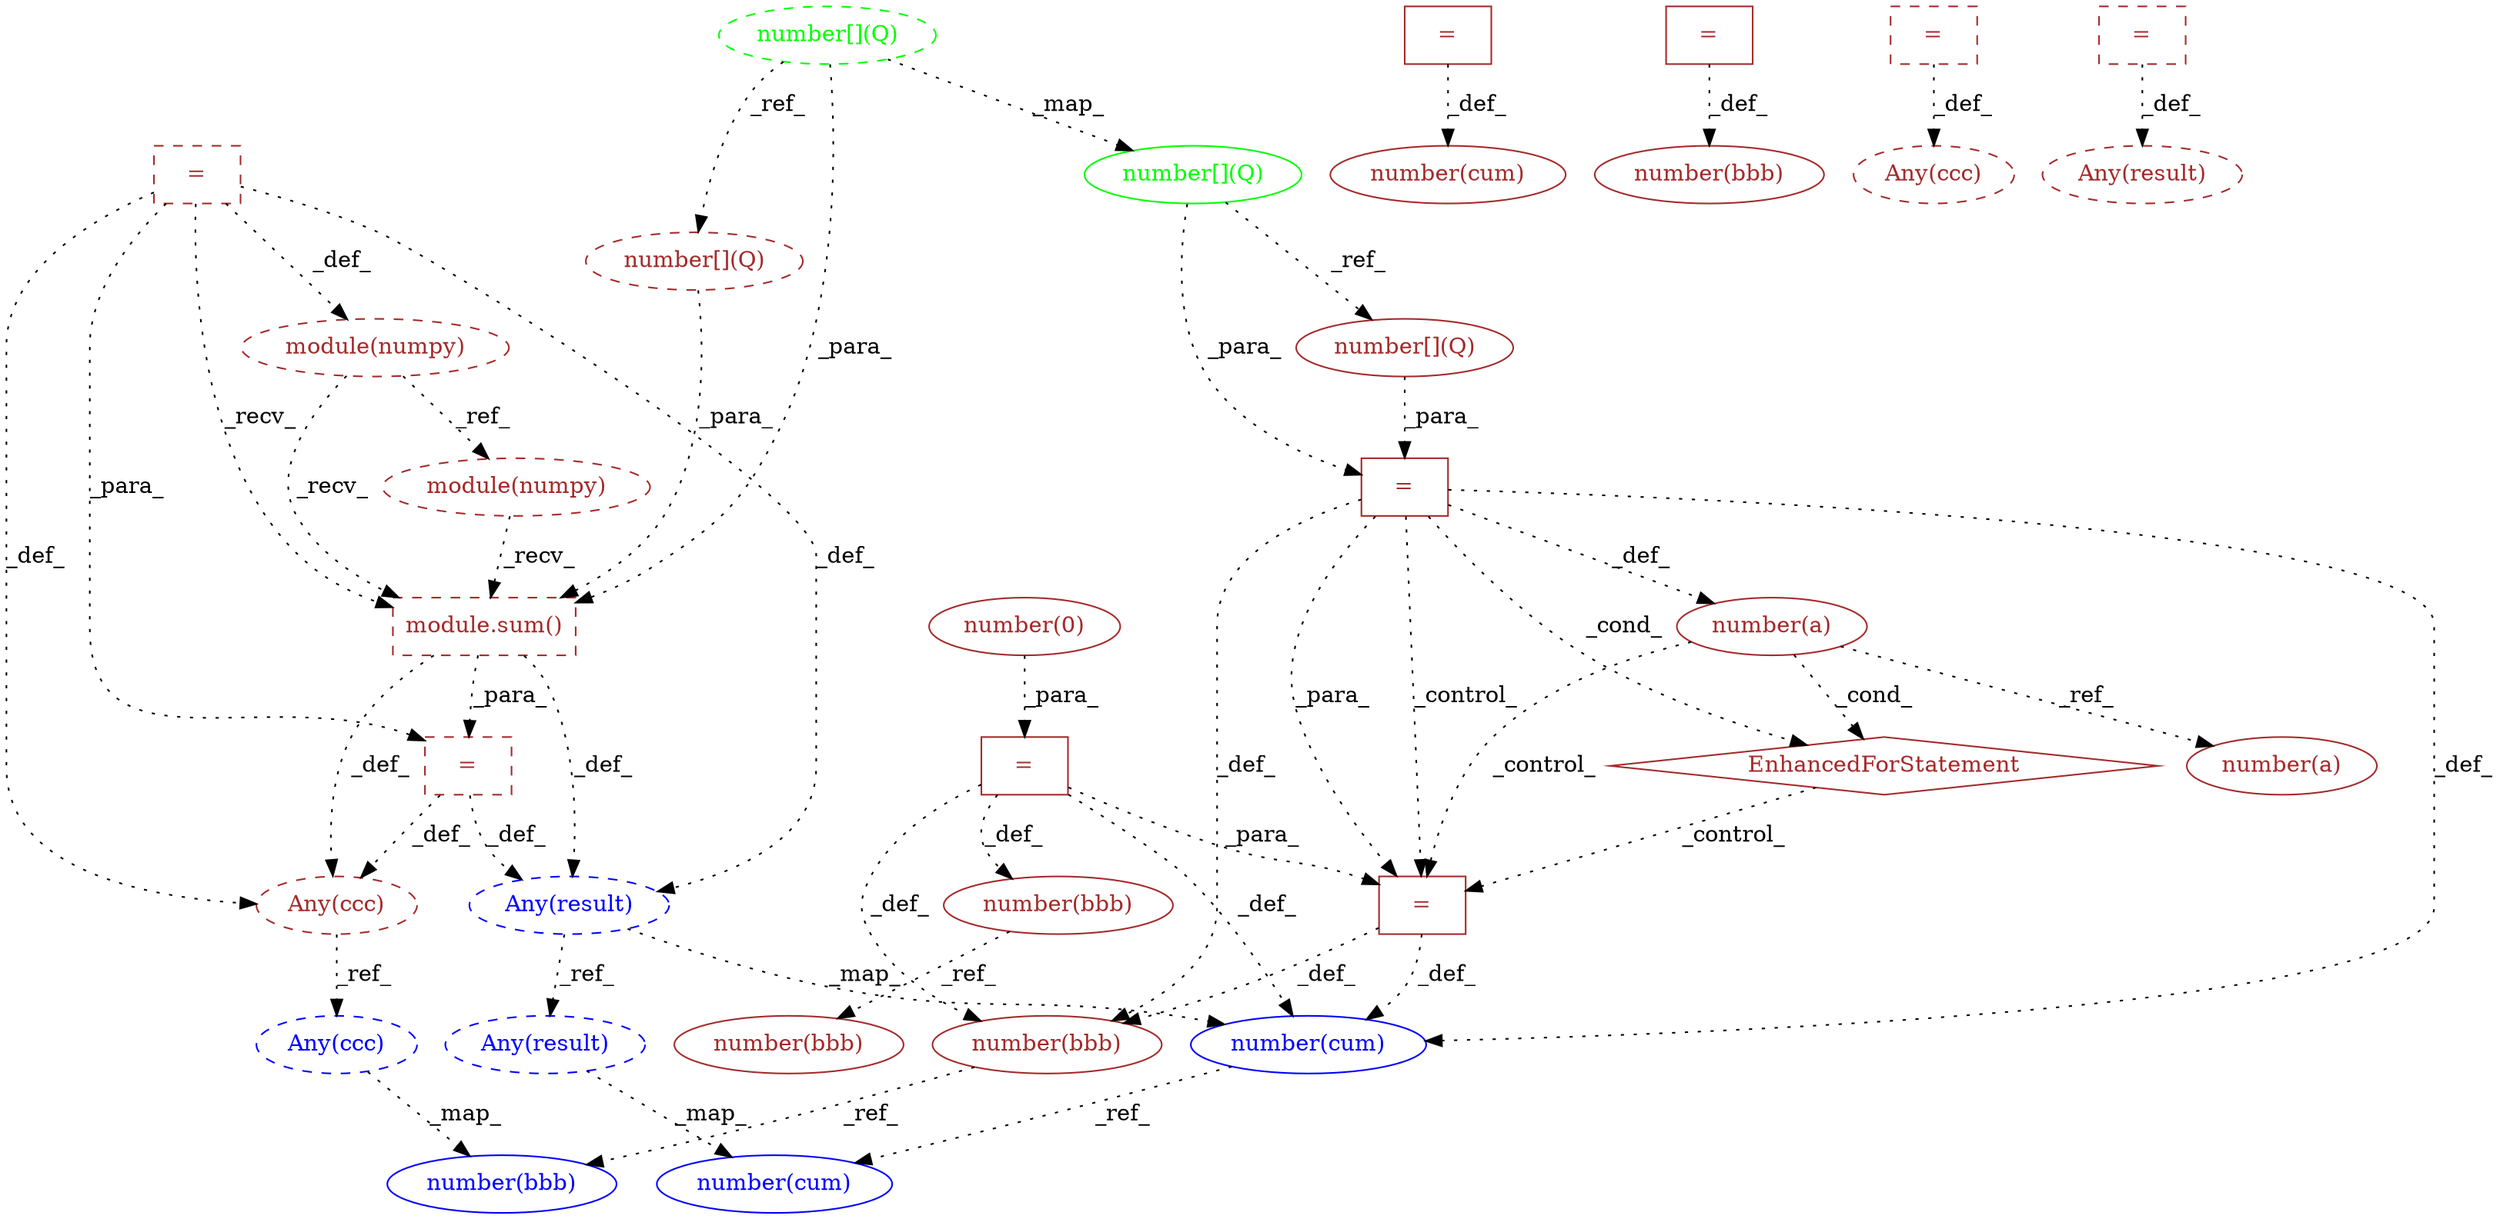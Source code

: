 digraph G {
1 [label="Any(ccc)" shape=ellipse style=dashed color=brown fontcolor=brown]
2 [label="number(cum)" shape=ellipse style=solid color=brown fontcolor=brown]
3 [label="Any(ccc)" shape=ellipse style=dashed color=blue fontcolor=blue]
4 [label="module(numpy)" shape=ellipse style=dashed color=brown fontcolor=brown]
5 [label="module.sum()" shape=box style=dashed color=brown fontcolor=brown]
6 [label="=" shape=box style=solid color=brown fontcolor=brown]
7 [label="number(bbb)" shape=ellipse style=solid color=brown fontcolor=brown]
8 [label="number(bbb)" shape=ellipse style=solid color=brown fontcolor=brown]
9 [label="number(cum)" shape=ellipse style=solid color=blue fontcolor=blue]
10 [label="number(bbb)" shape=ellipse style=solid color=blue fontcolor=blue]
11 [label="number[](Q)" shape=ellipse style=solid color=brown fontcolor=brown]
12 [label="number(bbb)" shape=ellipse style=solid color=brown fontcolor=brown]
13 [label="Any(result)" shape=ellipse style=dashed color=blue fontcolor=blue]
14 [label="number[](Q)" shape=ellipse style=dashed color=brown fontcolor=brown]
15 [label="number(bbb)" shape=ellipse style=solid color=brown fontcolor=brown]
16 [label="Any(result)" shape=ellipse style=dashed color=blue fontcolor=blue]
17 [label="=" shape=box style=dashed color=brown fontcolor=brown]
18 [label="number[](Q)" shape=ellipse style=solid color=green fontcolor=green]
19 [label="=" shape=box style=dashed color=brown fontcolor=brown]
20 [label="EnhancedForStatement" shape=diamond style=solid color=brown fontcolor=brown]
21 [label="number(a)" shape=ellipse style=solid color=brown fontcolor=brown]
22 [label="module(numpy)" shape=ellipse style=dashed color=brown fontcolor=brown]
23 [label="number(cum)" shape=ellipse style=solid color=blue fontcolor=blue]
24 [label="=" shape=box style=solid color=brown fontcolor=brown]
25 [label="number(0)" shape=ellipse style=solid color=brown fontcolor=brown]
26 [label="=" shape=box style=solid color=brown fontcolor=brown]
27 [label="number[](Q)" shape=ellipse style=dashed color=green fontcolor=green]
28 [label="=" shape=box style=solid color=brown fontcolor=brown]
29 [label="Any(result)" shape=ellipse style=dashed color=brown fontcolor=brown]
30 [label="number(a)" shape=ellipse style=solid color=brown fontcolor=brown]
31 [label="Any(ccc)" shape=ellipse style=dashed color=brown fontcolor=brown]
32 [label="=" shape=box style=dashed color=brown fontcolor=brown]
33 [label="=" shape=box style=solid color=brown fontcolor=brown]
34 [label="=" shape=box style=dashed color=brown fontcolor=brown]
34 -> 1 [label="_def_" style=dotted];
5 -> 1 [label="_def_" style=dotted];
19 -> 1 [label="_def_" style=dotted];
33 -> 2 [label="_def_" style=dotted];
1 -> 3 [label="_ref_" style=dotted];
22 -> 4 [label="_ref_" style=dotted];
4 -> 5 [label="_recv_" style=dotted];
14 -> 5 [label="_para_" style=dotted];
27 -> 5 [label="_para_" style=dotted];
22 -> 5 [label="_recv_" style=dotted];
19 -> 5 [label="_recv_" style=dotted];
20 -> 6 [label="_control_" style=dotted];
24 -> 6 [label="_para_" style=dotted];
26 -> 6 [label="_para_" style=dotted];
30 -> 6 [label="_control_" style=dotted];
24 -> 6 [label="_control_" style=dotted];
6 -> 7 [label="_def_" style=dotted];
24 -> 7 [label="_def_" style=dotted];
26 -> 7 [label="_def_" style=dotted];
15 -> 8 [label="_ref_" style=dotted];
6 -> 9 [label="_def_" style=dotted];
24 -> 9 [label="_def_" style=dotted];
26 -> 9 [label="_def_" style=dotted];
13 -> 9 [label="_map_" style=dotted];
7 -> 10 [label="_ref_" style=dotted];
3 -> 10 [label="_map_" style=dotted];
18 -> 11 [label="_ref_" style=dotted];
28 -> 12 [label="_def_" style=dotted];
34 -> 13 [label="_def_" style=dotted];
5 -> 13 [label="_def_" style=dotted];
19 -> 13 [label="_def_" style=dotted];
27 -> 14 [label="_ref_" style=dotted];
26 -> 15 [label="_def_" style=dotted];
13 -> 16 [label="_ref_" style=dotted];
27 -> 18 [label="_map_" style=dotted];
30 -> 20 [label="_cond_" style=dotted];
24 -> 20 [label="_cond_" style=dotted];
30 -> 21 [label="_ref_" style=dotted];
19 -> 22 [label="_def_" style=dotted];
9 -> 23 [label="_ref_" style=dotted];
16 -> 23 [label="_map_" style=dotted];
11 -> 24 [label="_para_" style=dotted];
18 -> 24 [label="_para_" style=dotted];
25 -> 26 [label="_para_" style=dotted];
32 -> 29 [label="_def_" style=dotted];
24 -> 30 [label="_def_" style=dotted];
17 -> 31 [label="_def_" style=dotted];
5 -> 34 [label="_para_" style=dotted];
19 -> 34 [label="_para_" style=dotted];
}